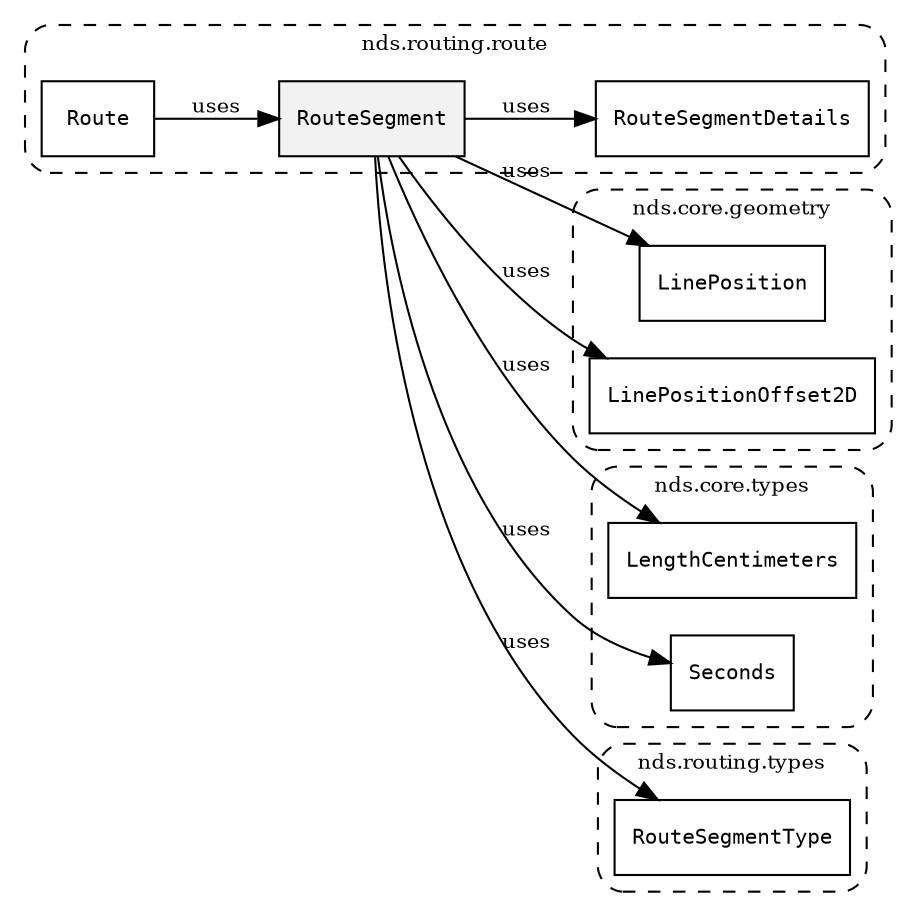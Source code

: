 /**
 * This dot file creates symbol collaboration diagram for RouteSegment.
 */
digraph ZSERIO
{
    node [shape=box, fontsize=10];
    rankdir="LR";
    fontsize=10;
    tooltip="RouteSegment collaboration diagram";

    subgraph "cluster_nds.routing.route"
    {
        style="dashed, rounded";
        label="nds.routing.route";
        tooltip="Package nds.routing.route";
        href="../../../content/packages/nds.routing.route.html#Package-nds-routing-route";
        target="_parent";

        "RouteSegment" [style="filled", fillcolor="#0000000D", target="_parent", label=<<font face="monospace"><table align="center" border="0" cellspacing="0" cellpadding="0"><tr><td href="../../../content/packages/nds.routing.route.html#Structure-RouteSegment" title="Structure defined in nds.routing.route">RouteSegment</td></tr></table></font>>];
        "RouteSegmentDetails" [target="_parent", label=<<font face="monospace"><table align="center" border="0" cellspacing="0" cellpadding="0"><tr><td href="../../../content/packages/nds.routing.route.html#Choice-RouteSegmentDetails" title="Choice defined in nds.routing.route">RouteSegmentDetails</td></tr></table></font>>];
        "Route" [target="_parent", label=<<font face="monospace"><table align="center" border="0" cellspacing="0" cellpadding="0"><tr><td href="../../../content/packages/nds.routing.route.html#Structure-Route" title="Structure defined in nds.routing.route">Route</td></tr></table></font>>];
    }

    subgraph "cluster_nds.core.geometry"
    {
        style="dashed, rounded";
        label="nds.core.geometry";
        tooltip="Package nds.core.geometry";
        href="../../../content/packages/nds.core.geometry.html#Package-nds-core-geometry";
        target="_parent";

        "LinePosition" [target="_parent", label=<<font face="monospace"><table align="center" border="0" cellspacing="0" cellpadding="0"><tr><td href="../../../content/packages/nds.core.geometry.html#Subtype-LinePosition" title="Subtype defined in nds.core.geometry">LinePosition</td></tr></table></font>>];
        "LinePositionOffset2D" [target="_parent", label=<<font face="monospace"><table align="center" border="0" cellspacing="0" cellpadding="0"><tr><td href="../../../content/packages/nds.core.geometry.html#Structure-LinePositionOffset2D" title="Structure defined in nds.core.geometry">LinePositionOffset2D</td></tr></table></font>>];
    }

    subgraph "cluster_nds.core.types"
    {
        style="dashed, rounded";
        label="nds.core.types";
        tooltip="Package nds.core.types";
        href="../../../content/packages/nds.core.types.html#Package-nds-core-types";
        target="_parent";

        "LengthCentimeters" [target="_parent", label=<<font face="monospace"><table align="center" border="0" cellspacing="0" cellpadding="0"><tr><td href="../../../content/packages/nds.core.types.html#Subtype-LengthCentimeters" title="Subtype defined in nds.core.types">LengthCentimeters</td></tr></table></font>>];
        "Seconds" [target="_parent", label=<<font face="monospace"><table align="center" border="0" cellspacing="0" cellpadding="0"><tr><td href="../../../content/packages/nds.core.types.html#Subtype-Seconds" title="Subtype defined in nds.core.types">Seconds</td></tr></table></font>>];
    }

    subgraph "cluster_nds.routing.types"
    {
        style="dashed, rounded";
        label="nds.routing.types";
        tooltip="Package nds.routing.types";
        href="../../../content/packages/nds.routing.types.html#Package-nds-routing-types";
        target="_parent";

        "RouteSegmentType" [target="_parent", label=<<font face="monospace"><table align="center" border="0" cellspacing="0" cellpadding="0"><tr><td href="../../../content/packages/nds.routing.types.html#Enum-RouteSegmentType" title="Enum defined in nds.routing.types">RouteSegmentType</td></tr></table></font>>];
    }

    "RouteSegment" -> "LinePosition" [label="uses", fontsize=10];
    "RouteSegment" -> "LinePositionOffset2D" [label="uses", fontsize=10];
    "RouteSegment" -> "LengthCentimeters" [label="uses", fontsize=10];
    "RouteSegment" -> "Seconds" [label="uses", fontsize=10];
    "RouteSegment" -> "RouteSegmentType" [label="uses", fontsize=10];
    "RouteSegment" -> "RouteSegmentDetails" [label="uses", fontsize=10];
    "Route" -> "RouteSegment" [label="uses", fontsize=10];
}
